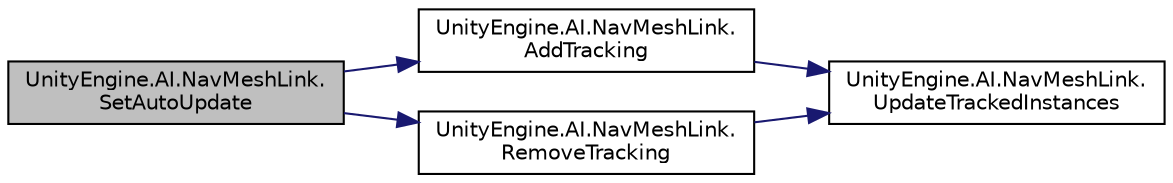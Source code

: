 digraph "UnityEngine.AI.NavMeshLink.SetAutoUpdate"
{
 // LATEX_PDF_SIZE
  edge [fontname="Helvetica",fontsize="10",labelfontname="Helvetica",labelfontsize="10"];
  node [fontname="Helvetica",fontsize="10",shape=record];
  rankdir="LR";
  Node16 [label="UnityEngine.AI.NavMeshLink.\lSetAutoUpdate",height=0.2,width=0.4,color="black", fillcolor="grey75", style="filled", fontcolor="black",tooltip=" "];
  Node16 -> Node17 [color="midnightblue",fontsize="10",style="solid",fontname="Helvetica"];
  Node17 [label="UnityEngine.AI.NavMeshLink.\lAddTracking",height=0.2,width=0.4,color="black", fillcolor="white", style="filled",URL="$class_unity_engine_1_1_a_i_1_1_nav_mesh_link.html#a19bcafc76c31997e26d5e4a4aa3b2cfd",tooltip=" "];
  Node17 -> Node18 [color="midnightblue",fontsize="10",style="solid",fontname="Helvetica"];
  Node18 [label="UnityEngine.AI.NavMeshLink.\lUpdateTrackedInstances",height=0.2,width=0.4,color="black", fillcolor="white", style="filled",URL="$class_unity_engine_1_1_a_i_1_1_nav_mesh_link.html#a2314ea3cfce7b73f9a065b042025f45f",tooltip=" "];
  Node16 -> Node19 [color="midnightblue",fontsize="10",style="solid",fontname="Helvetica"];
  Node19 [label="UnityEngine.AI.NavMeshLink.\lRemoveTracking",height=0.2,width=0.4,color="black", fillcolor="white", style="filled",URL="$class_unity_engine_1_1_a_i_1_1_nav_mesh_link.html#a1387fac476b06ba0c68d4402dc8bea2b",tooltip=" "];
  Node19 -> Node18 [color="midnightblue",fontsize="10",style="solid",fontname="Helvetica"];
}
